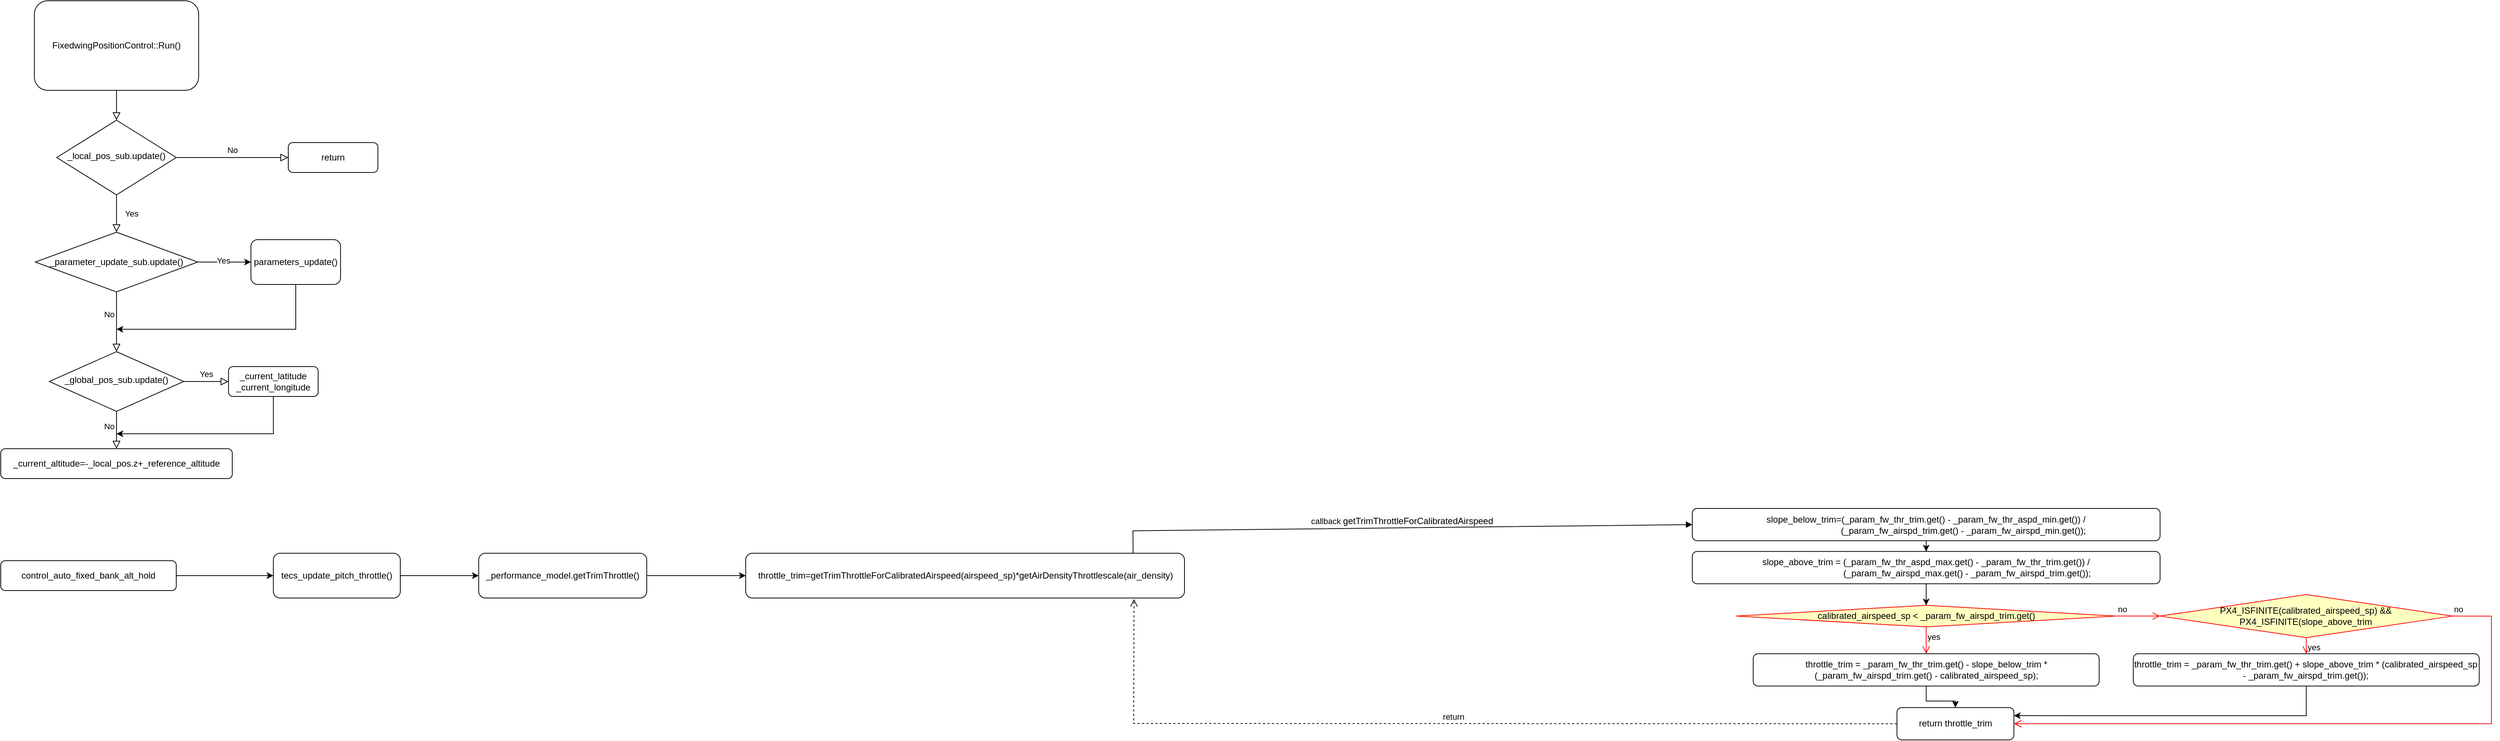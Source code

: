 <mxfile version="24.7.12">
  <diagram id="C5RBs43oDa-KdzZeNtuy" name="Page-1">
    <mxGraphModel dx="2083" dy="1176" grid="1" gridSize="10" guides="1" tooltips="1" connect="1" arrows="1" fold="1" page="1" pageScale="1" pageWidth="827" pageHeight="1169" math="0" shadow="0">
      <root>
        <mxCell id="WIyWlLk6GJQsqaUBKTNV-0" />
        <mxCell id="WIyWlLk6GJQsqaUBKTNV-1" parent="WIyWlLk6GJQsqaUBKTNV-0" />
        <mxCell id="WIyWlLk6GJQsqaUBKTNV-2" value="" style="rounded=0;html=1;jettySize=auto;orthogonalLoop=1;fontSize=11;endArrow=block;endFill=0;endSize=8;strokeWidth=1;shadow=0;labelBackgroundColor=none;edgeStyle=orthogonalEdgeStyle;" parent="WIyWlLk6GJQsqaUBKTNV-1" source="WIyWlLk6GJQsqaUBKTNV-3" target="WIyWlLk6GJQsqaUBKTNV-6" edge="1">
          <mxGeometry relative="1" as="geometry" />
        </mxCell>
        <mxCell id="WIyWlLk6GJQsqaUBKTNV-3" value="FixedwingPositionControl::Run()" style="rounded=1;whiteSpace=wrap;html=1;fontSize=12;glass=0;strokeWidth=1;shadow=0;direction=south;" parent="WIyWlLk6GJQsqaUBKTNV-1" vertex="1">
          <mxGeometry x="110" y="10" width="220" height="120" as="geometry" />
        </mxCell>
        <mxCell id="WIyWlLk6GJQsqaUBKTNV-4" value="Yes" style="rounded=0;html=1;jettySize=auto;orthogonalLoop=1;fontSize=11;endArrow=block;endFill=0;endSize=8;strokeWidth=1;shadow=0;labelBackgroundColor=none;edgeStyle=orthogonalEdgeStyle;entryX=0.5;entryY=0;entryDx=0;entryDy=0;" parent="WIyWlLk6GJQsqaUBKTNV-1" source="WIyWlLk6GJQsqaUBKTNV-6" target="4d0LQMOBsUZuwdlxiOle-5" edge="1">
          <mxGeometry y="20" relative="1" as="geometry">
            <mxPoint as="offset" />
            <mxPoint x="220" y="320" as="targetPoint" />
          </mxGeometry>
        </mxCell>
        <mxCell id="WIyWlLk6GJQsqaUBKTNV-5" value="No" style="edgeStyle=orthogonalEdgeStyle;rounded=0;html=1;jettySize=auto;orthogonalLoop=1;fontSize=11;endArrow=block;endFill=0;endSize=8;strokeWidth=1;shadow=0;labelBackgroundColor=none;" parent="WIyWlLk6GJQsqaUBKTNV-1" source="WIyWlLk6GJQsqaUBKTNV-6" target="WIyWlLk6GJQsqaUBKTNV-7" edge="1">
          <mxGeometry y="10" relative="1" as="geometry">
            <mxPoint as="offset" />
          </mxGeometry>
        </mxCell>
        <mxCell id="WIyWlLk6GJQsqaUBKTNV-6" value="_local_pos_sub.update()" style="rhombus;whiteSpace=wrap;html=1;shadow=0;fontFamily=Helvetica;fontSize=12;align=center;strokeWidth=1;spacing=6;spacingTop=-4;" parent="WIyWlLk6GJQsqaUBKTNV-1" vertex="1">
          <mxGeometry x="140" y="170" width="160" height="100" as="geometry" />
        </mxCell>
        <mxCell id="WIyWlLk6GJQsqaUBKTNV-7" value="return" style="rounded=1;whiteSpace=wrap;html=1;fontSize=12;glass=0;strokeWidth=1;shadow=0;" parent="WIyWlLk6GJQsqaUBKTNV-1" vertex="1">
          <mxGeometry x="450" y="200" width="120" height="40" as="geometry" />
        </mxCell>
        <mxCell id="WIyWlLk6GJQsqaUBKTNV-8" value="No" style="rounded=0;html=1;jettySize=auto;orthogonalLoop=1;fontSize=11;endArrow=block;endFill=0;endSize=8;strokeWidth=1;shadow=0;labelBackgroundColor=none;edgeStyle=orthogonalEdgeStyle;entryX=0.5;entryY=0;entryDx=0;entryDy=0;" parent="WIyWlLk6GJQsqaUBKTNV-1" source="WIyWlLk6GJQsqaUBKTNV-10" target="4d0LQMOBsUZuwdlxiOle-18" edge="1">
          <mxGeometry x="-0.2" y="-10" relative="1" as="geometry">
            <mxPoint as="offset" />
            <mxPoint x="220" y="610" as="targetPoint" />
          </mxGeometry>
        </mxCell>
        <mxCell id="WIyWlLk6GJQsqaUBKTNV-9" value="Yes" style="edgeStyle=orthogonalEdgeStyle;rounded=0;html=1;jettySize=auto;orthogonalLoop=1;fontSize=11;endArrow=block;endFill=0;endSize=8;strokeWidth=1;shadow=0;labelBackgroundColor=none;" parent="WIyWlLk6GJQsqaUBKTNV-1" source="WIyWlLk6GJQsqaUBKTNV-10" target="WIyWlLk6GJQsqaUBKTNV-12" edge="1">
          <mxGeometry y="10" relative="1" as="geometry">
            <mxPoint as="offset" />
          </mxGeometry>
        </mxCell>
        <mxCell id="WIyWlLk6GJQsqaUBKTNV-10" value="_global_pos_sub.update()" style="rhombus;whiteSpace=wrap;html=1;shadow=0;fontFamily=Helvetica;fontSize=12;align=center;strokeWidth=1;spacing=6;spacingTop=-4;" parent="WIyWlLk6GJQsqaUBKTNV-1" vertex="1">
          <mxGeometry x="130" y="480" width="180" height="80" as="geometry" />
        </mxCell>
        <mxCell id="rS4UES4o4Pbf3BBduXtB-1" style="edgeStyle=orthogonalEdgeStyle;rounded=0;orthogonalLoop=1;jettySize=auto;html=1;" parent="WIyWlLk6GJQsqaUBKTNV-1" edge="1">
          <mxGeometry relative="1" as="geometry">
            <mxPoint x="220" y="590" as="targetPoint" />
            <mxPoint x="430" y="540" as="sourcePoint" />
            <Array as="points">
              <mxPoint x="430" y="590" />
            </Array>
          </mxGeometry>
        </mxCell>
        <mxCell id="WIyWlLk6GJQsqaUBKTNV-12" value="_current_latitude&lt;div&gt;_current_longitude&lt;/div&gt;" style="rounded=1;whiteSpace=wrap;html=1;fontSize=12;glass=0;strokeWidth=1;shadow=0;" parent="WIyWlLk6GJQsqaUBKTNV-1" vertex="1">
          <mxGeometry x="370" y="500" width="120" height="40" as="geometry" />
        </mxCell>
        <mxCell id="4d0LQMOBsUZuwdlxiOle-11" style="edgeStyle=orthogonalEdgeStyle;rounded=0;orthogonalLoop=1;jettySize=auto;html=1;exitX=1;exitY=0.5;exitDx=0;exitDy=0;entryX=0;entryY=0.5;entryDx=0;entryDy=0;" parent="WIyWlLk6GJQsqaUBKTNV-1" source="4d0LQMOBsUZuwdlxiOle-5" target="4d0LQMOBsUZuwdlxiOle-13" edge="1">
          <mxGeometry relative="1" as="geometry">
            <mxPoint x="400" y="360" as="targetPoint" />
          </mxGeometry>
        </mxCell>
        <mxCell id="4d0LQMOBsUZuwdlxiOle-12" value="Yes" style="edgeLabel;html=1;align=center;verticalAlign=middle;resizable=0;points=[];" parent="4d0LQMOBsUZuwdlxiOle-11" vertex="1" connectable="0">
          <mxGeometry x="-0.054" y="2" relative="1" as="geometry">
            <mxPoint as="offset" />
          </mxGeometry>
        </mxCell>
        <mxCell id="4d0LQMOBsUZuwdlxiOle-5" value="_parameter_update_sub.update()" style="rhombus;whiteSpace=wrap;html=1;" parent="WIyWlLk6GJQsqaUBKTNV-1" vertex="1">
          <mxGeometry x="111.25" y="320" width="217.5" height="80" as="geometry" />
        </mxCell>
        <mxCell id="4d0LQMOBsUZuwdlxiOle-10" value="No" style="rounded=0;html=1;jettySize=auto;orthogonalLoop=1;fontSize=11;endArrow=block;endFill=0;endSize=8;strokeWidth=1;shadow=0;labelBackgroundColor=none;edgeStyle=orthogonalEdgeStyle;exitX=0.5;exitY=1;exitDx=0;exitDy=0;entryX=0.5;entryY=0;entryDx=0;entryDy=0;" parent="WIyWlLk6GJQsqaUBKTNV-1" source="4d0LQMOBsUZuwdlxiOle-5" target="WIyWlLk6GJQsqaUBKTNV-10" edge="1">
          <mxGeometry x="-0.25" y="-10" relative="1" as="geometry">
            <mxPoint as="offset" />
            <mxPoint x="320" y="300" as="sourcePoint" />
            <mxPoint x="230" y="330" as="targetPoint" />
            <Array as="points">
              <mxPoint x="220" y="445" />
              <mxPoint x="220" y="445" />
            </Array>
          </mxGeometry>
        </mxCell>
        <mxCell id="4d0LQMOBsUZuwdlxiOle-15" style="edgeStyle=orthogonalEdgeStyle;rounded=0;orthogonalLoop=1;jettySize=auto;html=1;" parent="WIyWlLk6GJQsqaUBKTNV-1" source="4d0LQMOBsUZuwdlxiOle-13" edge="1">
          <mxGeometry relative="1" as="geometry">
            <mxPoint x="220" y="450" as="targetPoint" />
            <Array as="points">
              <mxPoint x="460" y="450" />
              <mxPoint x="220" y="450" />
            </Array>
          </mxGeometry>
        </mxCell>
        <mxCell id="4d0LQMOBsUZuwdlxiOle-13" value="parameters_update()" style="rounded=1;whiteSpace=wrap;html=1;" parent="WIyWlLk6GJQsqaUBKTNV-1" vertex="1">
          <mxGeometry x="400" y="330" width="120" height="60" as="geometry" />
        </mxCell>
        <mxCell id="4d0LQMOBsUZuwdlxiOle-18" value="_current_altitude=-_local_pos.z+_reference_altitude" style="rounded=1;whiteSpace=wrap;html=1;fontSize=12;glass=0;strokeWidth=1;shadow=0;" parent="WIyWlLk6GJQsqaUBKTNV-1" vertex="1">
          <mxGeometry x="65" y="610" width="310" height="40" as="geometry" />
        </mxCell>
        <mxCell id="rS4UES4o4Pbf3BBduXtB-4" value="" style="edgeStyle=orthogonalEdgeStyle;rounded=0;orthogonalLoop=1;jettySize=auto;html=1;" parent="WIyWlLk6GJQsqaUBKTNV-1" source="rS4UES4o4Pbf3BBduXtB-2" target="rS4UES4o4Pbf3BBduXtB-3" edge="1">
          <mxGeometry relative="1" as="geometry" />
        </mxCell>
        <mxCell id="rS4UES4o4Pbf3BBduXtB-2" value="control_auto_fixed_bank_alt_hold" style="rounded=1;whiteSpace=wrap;html=1;fontSize=12;glass=0;strokeWidth=1;shadow=0;" parent="WIyWlLk6GJQsqaUBKTNV-1" vertex="1">
          <mxGeometry x="65" y="760" width="235" height="40" as="geometry" />
        </mxCell>
        <mxCell id="rS4UES4o4Pbf3BBduXtB-6" value="" style="edgeStyle=orthogonalEdgeStyle;rounded=0;orthogonalLoop=1;jettySize=auto;html=1;" parent="WIyWlLk6GJQsqaUBKTNV-1" source="rS4UES4o4Pbf3BBduXtB-3" target="rS4UES4o4Pbf3BBduXtB-5" edge="1">
          <mxGeometry relative="1" as="geometry" />
        </mxCell>
        <mxCell id="rS4UES4o4Pbf3BBduXtB-3" value="tecs_update_pitch_throttle()" style="whiteSpace=wrap;html=1;rounded=1;glass=0;strokeWidth=1;shadow=0;" parent="WIyWlLk6GJQsqaUBKTNV-1" vertex="1">
          <mxGeometry x="430" y="750" width="170" height="60" as="geometry" />
        </mxCell>
        <mxCell id="rS4UES4o4Pbf3BBduXtB-8" value="" style="edgeStyle=orthogonalEdgeStyle;rounded=0;orthogonalLoop=1;jettySize=auto;html=1;" parent="WIyWlLk6GJQsqaUBKTNV-1" source="rS4UES4o4Pbf3BBduXtB-5" target="rS4UES4o4Pbf3BBduXtB-7" edge="1">
          <mxGeometry relative="1" as="geometry" />
        </mxCell>
        <mxCell id="rS4UES4o4Pbf3BBduXtB-5" value="_performance_model.getTrimThrottle()" style="whiteSpace=wrap;html=1;rounded=1;glass=0;strokeWidth=1;shadow=0;" parent="WIyWlLk6GJQsqaUBKTNV-1" vertex="1">
          <mxGeometry x="705" y="750" width="225" height="60" as="geometry" />
        </mxCell>
        <mxCell id="rS4UES4o4Pbf3BBduXtB-7" value="throttle_trim=getTrimThrottleForCalibratedAirspeed(airspeed_sp)*getAirDensityThrottlescale(air_density)" style="whiteSpace=wrap;html=1;rounded=1;glass=0;strokeWidth=1;shadow=0;" parent="WIyWlLk6GJQsqaUBKTNV-1" vertex="1">
          <mxGeometry x="1062.5" y="750" width="587.5" height="60" as="geometry" />
        </mxCell>
        <mxCell id="rS4UES4o4Pbf3BBduXtB-27" value="callback&amp;nbsp;&lt;span style=&quot;font-size: 12px; text-wrap: wrap; background-color: rgb(251, 251, 251);&quot;&gt;getTrimThrottleForCalibratedAirspeed&lt;/span&gt;" style="html=1;verticalAlign=bottom;endArrow=block;curved=0;rounded=0;exitX=0.883;exitY=-0.003;exitDx=0;exitDy=0;exitPerimeter=0;entryX=0;entryY=0.5;entryDx=0;entryDy=0;" parent="WIyWlLk6GJQsqaUBKTNV-1" source="rS4UES4o4Pbf3BBduXtB-7" target="rS4UES4o4Pbf3BBduXtB-13" edge="1">
          <mxGeometry relative="1" as="geometry">
            <mxPoint x="1770" y="735" as="sourcePoint" />
            <mxPoint x="1810" y="715" as="targetPoint" />
            <Array as="points">
              <mxPoint x="1581" y="720" />
            </Array>
          </mxGeometry>
        </mxCell>
        <mxCell id="rS4UES4o4Pbf3BBduXtB-28" value="return" style="html=1;verticalAlign=bottom;endArrow=open;dashed=1;endSize=8;curved=0;rounded=0;entryX=0.885;entryY=1.022;entryDx=0;entryDy=0;entryPerimeter=0;exitX=0;exitY=0.5;exitDx=0;exitDy=0;" parent="WIyWlLk6GJQsqaUBKTNV-1" source="rS4UES4o4Pbf3BBduXtB-20" target="rS4UES4o4Pbf3BBduXtB-7" edge="1">
          <mxGeometry relative="1" as="geometry">
            <mxPoint x="1770" y="805" as="targetPoint" />
            <mxPoint x="1780" y="790" as="sourcePoint" />
            <Array as="points">
              <mxPoint x="1582" y="978" />
            </Array>
          </mxGeometry>
        </mxCell>
        <mxCell id="OmRy-A9nD_p67kqgjEia-8" value="" style="group" vertex="1" connectable="0" parent="WIyWlLk6GJQsqaUBKTNV-1">
          <mxGeometry x="2330" y="690" width="1070" height="310" as="geometry" />
        </mxCell>
        <mxCell id="rS4UES4o4Pbf3BBduXtB-15" value="" style="edgeStyle=orthogonalEdgeStyle;rounded=0;orthogonalLoop=1;jettySize=auto;html=1;" parent="OmRy-A9nD_p67kqgjEia-8" source="rS4UES4o4Pbf3BBduXtB-13" target="rS4UES4o4Pbf3BBduXtB-14" edge="1">
          <mxGeometry relative="1" as="geometry" />
        </mxCell>
        <mxCell id="rS4UES4o4Pbf3BBduXtB-13" value="slope_below_trim=&lt;span style=&quot;background-color: initial;&quot;&gt;(_param_fw_thr_trim.get() - _param_fw_thr_aspd_min.get()) /&lt;/span&gt;&lt;div&gt;&lt;span style=&quot;white-space: normal;&quot;&gt;&lt;span style=&quot;white-space:pre&quot;&gt;&#x9;&#x9;&#x9;&lt;/span&gt;&amp;nbsp; &amp;nbsp; &amp;nbsp;&amp;nbsp;(_param_fw_airspd_trim.get() - _param_fw_airspd_min.get());&lt;/span&gt;&lt;/div&gt;" style="rounded=1;whiteSpace=wrap;html=1;" parent="OmRy-A9nD_p67kqgjEia-8" vertex="1">
          <mxGeometry width="626.341" height="43.256" as="geometry" />
        </mxCell>
        <mxCell id="rS4UES4o4Pbf3BBduXtB-14" value="&lt;div&gt;slope_above_trim = (_param_fw_thr_aspd_max.get() - _param_fw_thr_trim.get()) /&lt;/div&gt;&lt;div&gt;&lt;span style=&quot;white-space: normal;&quot;&gt;&lt;span style=&quot;white-space:pre&quot;&gt;&#x9;&#x9;&#x9;&#x9;&lt;/span&gt;&amp;nbsp;(_param_fw_airspd_max.get() - _param_fw_airspd_trim.get());&lt;/span&gt;&lt;/div&gt;" style="whiteSpace=wrap;html=1;rounded=1;" parent="OmRy-A9nD_p67kqgjEia-8" vertex="1">
          <mxGeometry y="57.674" width="626.341" height="43.256" as="geometry" />
        </mxCell>
        <mxCell id="rS4UES4o4Pbf3BBduXtB-19" style="edgeStyle=orthogonalEdgeStyle;rounded=0;orthogonalLoop=1;jettySize=auto;html=1;exitX=0.5;exitY=1;exitDx=0;exitDy=0;entryX=0.5;entryY=0;entryDx=0;entryDy=0;" parent="OmRy-A9nD_p67kqgjEia-8" source="rS4UES4o4Pbf3BBduXtB-14" target="rS4UES4o4Pbf3BBduXtB-30" edge="1">
          <mxGeometry relative="1" as="geometry">
            <mxPoint x="313.171" y="122.558" as="targetPoint" />
            <Array as="points" />
          </mxGeometry>
        </mxCell>
        <mxCell id="rS4UES4o4Pbf3BBduXtB-20" value="return throttle_trim" style="rounded=1;whiteSpace=wrap;html=1;" parent="OmRy-A9nD_p67kqgjEia-8" vertex="1">
          <mxGeometry x="274.024" y="266.744" width="156.585" height="43.256" as="geometry" />
        </mxCell>
        <mxCell id="rS4UES4o4Pbf3BBduXtB-30" value="calibrated_airspeed_sp &amp;lt; _param_fw_airspd_trim.get()" style="rhombus;whiteSpace=wrap;html=1;fontColor=#000000;fillColor=#ffffc0;strokeColor=#ff0000;" parent="OmRy-A9nD_p67kqgjEia-8" vertex="1">
          <mxGeometry x="58.72" y="129.767" width="508.902" height="28.837" as="geometry" />
        </mxCell>
        <mxCell id="rS4UES4o4Pbf3BBduXtB-31" value="no" style="edgeStyle=orthogonalEdgeStyle;html=1;align=left;verticalAlign=bottom;endArrow=open;endSize=8;strokeColor=#ff0000;rounded=0;exitX=1;exitY=0.5;exitDx=0;exitDy=0;entryX=0;entryY=0.5;entryDx=0;entryDy=0;" parent="OmRy-A9nD_p67kqgjEia-8" source="rS4UES4o4Pbf3BBduXtB-30" edge="1" target="OmRy-A9nD_p67kqgjEia-1">
          <mxGeometry x="-1" relative="1" as="geometry">
            <mxPoint x="639.39" y="144.186" as="targetPoint" />
            <mxPoint x="378.415" y="144.186" as="sourcePoint" />
            <Array as="points" />
          </mxGeometry>
        </mxCell>
        <mxCell id="rS4UES4o4Pbf3BBduXtB-32" value="yes" style="edgeStyle=orthogonalEdgeStyle;html=1;align=left;verticalAlign=top;endArrow=open;endSize=8;strokeColor=#ff0000;rounded=0;entryX=0.5;entryY=0;entryDx=0;entryDy=0;" parent="OmRy-A9nD_p67kqgjEia-8" source="rS4UES4o4Pbf3BBduXtB-30" edge="1" target="OmRy-A9nD_p67kqgjEia-0">
          <mxGeometry x="-1" relative="1" as="geometry">
            <mxPoint x="313.171" y="201.86" as="targetPoint" />
            <Array as="points" />
          </mxGeometry>
        </mxCell>
        <mxCell id="OmRy-A9nD_p67kqgjEia-6" value="" style="edgeStyle=orthogonalEdgeStyle;rounded=0;orthogonalLoop=1;jettySize=auto;html=1;" edge="1" parent="OmRy-A9nD_p67kqgjEia-8" source="OmRy-A9nD_p67kqgjEia-0" target="rS4UES4o4Pbf3BBduXtB-20">
          <mxGeometry relative="1" as="geometry" />
        </mxCell>
        <mxCell id="OmRy-A9nD_p67kqgjEia-0" value="throttle_trim = _param_fw_thr_trim.get() - slope_below_trim * (_param_fw_airspd_trim.get() - calibrated_airspeed_sp);" style="rounded=1;whiteSpace=wrap;html=1;" vertex="1" parent="OmRy-A9nD_p67kqgjEia-8">
          <mxGeometry x="81.555" y="194.651" width="463.232" height="43.256" as="geometry" />
        </mxCell>
        <mxCell id="OmRy-A9nD_p67kqgjEia-1" value="PX4_ISFINITE(calibrated_airspeed_sp) &amp;amp;&amp;amp; PX4_ISFINITE(slope_above_trim" style="rhombus;whiteSpace=wrap;html=1;fontColor=#000000;fillColor=#ffffc0;strokeColor=#ff0000;" vertex="1" parent="OmRy-A9nD_p67kqgjEia-8">
          <mxGeometry x="626.341" y="115.349" width="391.463" height="57.674" as="geometry" />
        </mxCell>
        <mxCell id="OmRy-A9nD_p67kqgjEia-2" value="no" style="edgeStyle=orthogonalEdgeStyle;html=1;align=left;verticalAlign=bottom;endArrow=open;endSize=8;strokeColor=#ff0000;rounded=0;exitX=1;exitY=0.5;exitDx=0;exitDy=0;entryX=1;entryY=0.5;entryDx=0;entryDy=0;" edge="1" source="OmRy-A9nD_p67kqgjEia-1" parent="OmRy-A9nD_p67kqgjEia-8" target="rS4UES4o4Pbf3BBduXtB-20">
          <mxGeometry x="-1" relative="1" as="geometry">
            <mxPoint x="1122.195" y="115.349" as="targetPoint" />
            <mxPoint x="1043.902" y="144.186" as="sourcePoint" />
            <Array as="points">
              <mxPoint x="1070.0" y="144.186" />
              <mxPoint x="1070.0" y="288.372" />
            </Array>
          </mxGeometry>
        </mxCell>
        <mxCell id="OmRy-A9nD_p67kqgjEia-3" value="yes" style="edgeStyle=orthogonalEdgeStyle;html=1;align=left;verticalAlign=top;endArrow=open;endSize=8;strokeColor=#ff0000;rounded=0;entryX=0.5;entryY=0;entryDx=0;entryDy=0;" edge="1" source="OmRy-A9nD_p67kqgjEia-1" parent="OmRy-A9nD_p67kqgjEia-8" target="OmRy-A9nD_p67kqgjEia-5">
          <mxGeometry x="-1" relative="1" as="geometry">
            <mxPoint x="822.073" y="194.651" as="targetPoint" />
          </mxGeometry>
        </mxCell>
        <mxCell id="OmRy-A9nD_p67kqgjEia-7" style="edgeStyle=orthogonalEdgeStyle;rounded=0;orthogonalLoop=1;jettySize=auto;html=1;entryX=1;entryY=0.25;entryDx=0;entryDy=0;" edge="1" parent="OmRy-A9nD_p67kqgjEia-8" source="OmRy-A9nD_p67kqgjEia-5" target="rS4UES4o4Pbf3BBduXtB-20">
          <mxGeometry relative="1" as="geometry">
            <Array as="points">
              <mxPoint x="822.073" y="277.558" />
            </Array>
          </mxGeometry>
        </mxCell>
        <mxCell id="OmRy-A9nD_p67kqgjEia-5" value="throttle_trim = _param_fw_thr_trim.get() + slope_above_trim * (calibrated_airspeed_sp - _param_fw_airspd_trim.get());" style="rounded=1;whiteSpace=wrap;html=1;" vertex="1" parent="OmRy-A9nD_p67kqgjEia-8">
          <mxGeometry x="590.457" y="194.651" width="463.232" height="43.256" as="geometry" />
        </mxCell>
      </root>
    </mxGraphModel>
  </diagram>
</mxfile>
